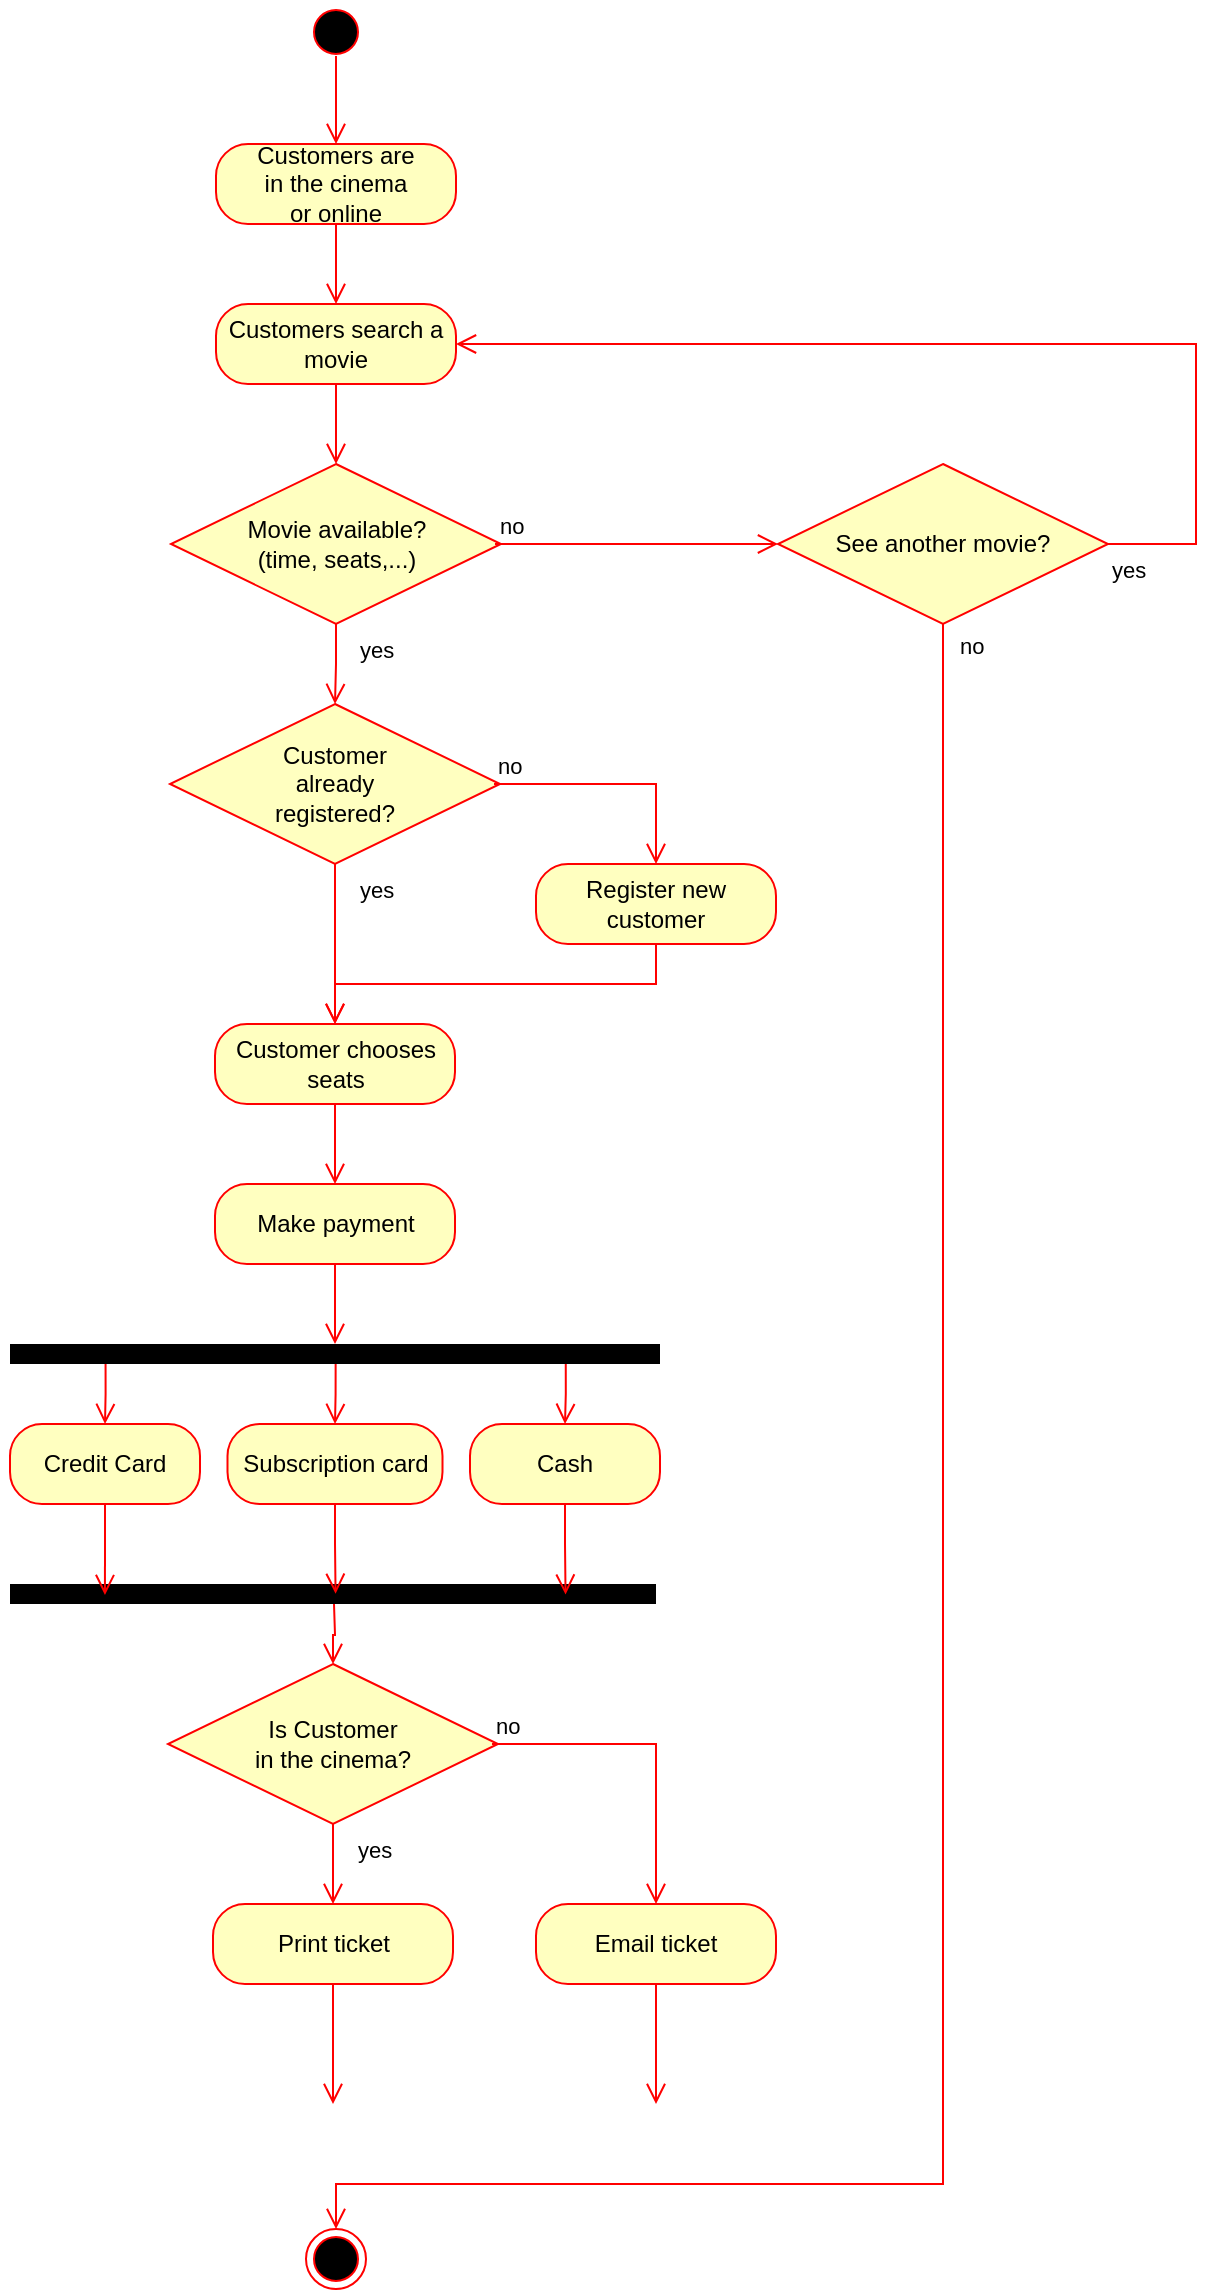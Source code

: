 <mxfile version="20.5.1" type="github">
  <diagram id="C5RBs43oDa-KdzZeNtuy" name="Page-1">
    <mxGraphModel dx="1217" dy="456" grid="1" gridSize="10" guides="1" tooltips="1" connect="1" arrows="1" fold="1" page="1" pageScale="1" pageWidth="827" pageHeight="1169" math="0" shadow="0">
      <root>
        <mxCell id="WIyWlLk6GJQsqaUBKTNV-0" />
        <mxCell id="WIyWlLk6GJQsqaUBKTNV-1" parent="WIyWlLk6GJQsqaUBKTNV-0" />
        <mxCell id="-Ooaph7mHIyz4COmNBUZ-46" value="" style="line;strokeWidth=10;html=1;hachureGap=4;fillColor=default;" parent="WIyWlLk6GJQsqaUBKTNV-1" vertex="1">
          <mxGeometry x="57" y="800" width="323" height="10" as="geometry" />
        </mxCell>
        <mxCell id="d-0WzPou0_PA_nqknbwb-0" value="" style="ellipse;html=1;shape=endState;fillColor=#000000;strokeColor=#ff0000;" parent="WIyWlLk6GJQsqaUBKTNV-1" vertex="1">
          <mxGeometry x="205" y="1122.5" width="30" height="30" as="geometry" />
        </mxCell>
        <mxCell id="d-0WzPou0_PA_nqknbwb-2" value="" style="ellipse;html=1;shape=startState;fillColor=#000000;strokeColor=#ff0000;" parent="WIyWlLk6GJQsqaUBKTNV-1" vertex="1">
          <mxGeometry x="205" y="9" width="30" height="30" as="geometry" />
        </mxCell>
        <mxCell id="d-0WzPou0_PA_nqknbwb-3" value="" style="edgeStyle=orthogonalEdgeStyle;html=1;verticalAlign=bottom;endArrow=open;endSize=8;strokeColor=#ff0000;rounded=0;targetPerimeterSpacing=0;sourcePerimeterSpacing=-3;entryX=0.5;entryY=0;entryDx=0;entryDy=0;" parent="WIyWlLk6GJQsqaUBKTNV-1" source="d-0WzPou0_PA_nqknbwb-2" edge="1" target="r5k3dsKe4HduvH3jmYTa-0">
          <mxGeometry relative="1" as="geometry">
            <mxPoint x="220" y="99" as="targetPoint" />
          </mxGeometry>
        </mxCell>
        <mxCell id="r5k3dsKe4HduvH3jmYTa-0" value="Customers are&lt;br&gt;in the cinema&lt;br&gt;or online" style="rounded=1;whiteSpace=wrap;html=1;arcSize=40;fontColor=#000000;fillColor=#ffffc0;strokeColor=#ff0000;" vertex="1" parent="WIyWlLk6GJQsqaUBKTNV-1">
          <mxGeometry x="160" y="80" width="120" height="40" as="geometry" />
        </mxCell>
        <mxCell id="r5k3dsKe4HduvH3jmYTa-1" value="" style="edgeStyle=orthogonalEdgeStyle;html=1;verticalAlign=bottom;endArrow=open;endSize=8;strokeColor=#ff0000;rounded=0;sourcePerimeterSpacing=-3;targetPerimeterSpacing=0;exitX=0.5;exitY=1;exitDx=0;exitDy=0;entryX=0.5;entryY=0;entryDx=0;entryDy=0;" edge="1" source="r5k3dsKe4HduvH3jmYTa-0" parent="WIyWlLk6GJQsqaUBKTNV-1" target="r5k3dsKe4HduvH3jmYTa-2">
          <mxGeometry relative="1" as="geometry">
            <mxPoint x="220" y="180" as="targetPoint" />
          </mxGeometry>
        </mxCell>
        <mxCell id="r5k3dsKe4HduvH3jmYTa-2" value="Customers search a movie" style="rounded=1;whiteSpace=wrap;html=1;arcSize=40;fontColor=#000000;fillColor=#ffffc0;strokeColor=#ff0000;" vertex="1" parent="WIyWlLk6GJQsqaUBKTNV-1">
          <mxGeometry x="160" y="160" width="120" height="40" as="geometry" />
        </mxCell>
        <mxCell id="r5k3dsKe4HduvH3jmYTa-3" value="" style="edgeStyle=orthogonalEdgeStyle;html=1;verticalAlign=bottom;endArrow=open;endSize=8;strokeColor=#ff0000;rounded=0;sourcePerimeterSpacing=-3;targetPerimeterSpacing=0;exitX=0.5;exitY=1;exitDx=0;exitDy=0;entryX=0.5;entryY=0;entryDx=0;entryDy=0;" edge="1" source="r5k3dsKe4HduvH3jmYTa-2" parent="WIyWlLk6GJQsqaUBKTNV-1" target="r5k3dsKe4HduvH3jmYTa-5">
          <mxGeometry relative="1" as="geometry">
            <mxPoint x="220" y="260" as="targetPoint" />
            <mxPoint x="260" y="230" as="sourcePoint" />
          </mxGeometry>
        </mxCell>
        <mxCell id="r5k3dsKe4HduvH3jmYTa-5" value="Movie available?&lt;br&gt;(time, seats,...)" style="rhombus;whiteSpace=wrap;html=1;fillColor=#ffffc0;strokeColor=#ff0000;" vertex="1" parent="WIyWlLk6GJQsqaUBKTNV-1">
          <mxGeometry x="137.5" y="240" width="165" height="80" as="geometry" />
        </mxCell>
        <mxCell id="r5k3dsKe4HduvH3jmYTa-6" value="no" style="edgeStyle=orthogonalEdgeStyle;html=1;align=left;verticalAlign=bottom;endArrow=open;endSize=8;strokeColor=#ff0000;rounded=0;sourcePerimeterSpacing=-3;targetPerimeterSpacing=0;entryX=0;entryY=0.5;entryDx=0;entryDy=0;" edge="1" source="r5k3dsKe4HduvH3jmYTa-5" parent="WIyWlLk6GJQsqaUBKTNV-1" target="r5k3dsKe4HduvH3jmYTa-14">
          <mxGeometry x="-1" relative="1" as="geometry">
            <mxPoint x="370" y="280" as="targetPoint" />
          </mxGeometry>
        </mxCell>
        <mxCell id="r5k3dsKe4HduvH3jmYTa-7" value="yes" style="edgeStyle=orthogonalEdgeStyle;html=1;align=left;verticalAlign=top;endArrow=open;endSize=8;strokeColor=#ff0000;rounded=0;sourcePerimeterSpacing=-3;targetPerimeterSpacing=0;exitX=0.5;exitY=1;exitDx=0;exitDy=0;entryX=0.5;entryY=0;entryDx=0;entryDy=0;" edge="1" source="r5k3dsKe4HduvH3jmYTa-5" parent="WIyWlLk6GJQsqaUBKTNV-1" target="r5k3dsKe4HduvH3jmYTa-20">
          <mxGeometry x="-1" y="10" relative="1" as="geometry">
            <mxPoint x="220" y="350" as="targetPoint" />
            <mxPoint x="50" y="300" as="sourcePoint" />
            <mxPoint as="offset" />
          </mxGeometry>
        </mxCell>
        <mxCell id="r5k3dsKe4HduvH3jmYTa-14" value="See another movie?" style="rhombus;whiteSpace=wrap;html=1;fillColor=#ffffc0;strokeColor=#ff0000;" vertex="1" parent="WIyWlLk6GJQsqaUBKTNV-1">
          <mxGeometry x="441" y="240" width="165" height="80" as="geometry" />
        </mxCell>
        <mxCell id="r5k3dsKe4HduvH3jmYTa-15" value="no" style="edgeStyle=orthogonalEdgeStyle;html=1;align=left;verticalAlign=bottom;endArrow=open;endSize=8;strokeColor=#ff0000;rounded=0;sourcePerimeterSpacing=-3;targetPerimeterSpacing=0;exitX=0.5;exitY=1;exitDx=0;exitDy=0;entryX=0.5;entryY=0;entryDx=0;entryDy=0;" edge="1" parent="WIyWlLk6GJQsqaUBKTNV-1" source="r5k3dsKe4HduvH3jmYTa-14" target="d-0WzPou0_PA_nqknbwb-0">
          <mxGeometry x="-0.964" y="6" relative="1" as="geometry">
            <mxPoint x="650" y="380" as="targetPoint" />
            <Array as="points">
              <mxPoint x="524" y="1100" />
              <mxPoint x="220" y="1100" />
            </Array>
            <mxPoint as="offset" />
          </mxGeometry>
        </mxCell>
        <mxCell id="r5k3dsKe4HduvH3jmYTa-16" value="yes" style="edgeStyle=orthogonalEdgeStyle;html=1;align=left;verticalAlign=top;endArrow=open;endSize=8;strokeColor=#ff0000;rounded=0;sourcePerimeterSpacing=-3;targetPerimeterSpacing=0;exitX=1;exitY=0.5;exitDx=0;exitDy=0;entryX=1;entryY=0.5;entryDx=0;entryDy=0;" edge="1" parent="WIyWlLk6GJQsqaUBKTNV-1" source="r5k3dsKe4HduvH3jmYTa-14" target="r5k3dsKe4HduvH3jmYTa-2">
          <mxGeometry x="-1" relative="1" as="geometry">
            <mxPoint x="662.5" y="503" as="targetPoint" />
            <mxPoint x="492.5" y="453" as="sourcePoint" />
            <Array as="points">
              <mxPoint x="650" y="280" />
              <mxPoint x="650" y="180" />
            </Array>
          </mxGeometry>
        </mxCell>
        <mxCell id="r5k3dsKe4HduvH3jmYTa-20" value="Customer&lt;br&gt;already&lt;br&gt;registered?" style="rhombus;whiteSpace=wrap;html=1;fillColor=#ffffc0;strokeColor=#ff0000;" vertex="1" parent="WIyWlLk6GJQsqaUBKTNV-1">
          <mxGeometry x="137" y="360" width="165" height="80" as="geometry" />
        </mxCell>
        <mxCell id="r5k3dsKe4HduvH3jmYTa-21" value="no" style="edgeStyle=orthogonalEdgeStyle;html=1;align=left;verticalAlign=bottom;endArrow=open;endSize=8;strokeColor=#ff0000;rounded=0;sourcePerimeterSpacing=-3;targetPerimeterSpacing=0;entryX=0.5;entryY=0;entryDx=0;entryDy=0;" edge="1" parent="WIyWlLk6GJQsqaUBKTNV-1" source="r5k3dsKe4HduvH3jmYTa-20" target="r5k3dsKe4HduvH3jmYTa-23">
          <mxGeometry x="-1" relative="1" as="geometry">
            <mxPoint x="360" y="400" as="targetPoint" />
          </mxGeometry>
        </mxCell>
        <mxCell id="r5k3dsKe4HduvH3jmYTa-22" value="yes" style="edgeStyle=orthogonalEdgeStyle;html=1;align=left;verticalAlign=top;endArrow=open;endSize=8;strokeColor=#ff0000;rounded=0;sourcePerimeterSpacing=-3;targetPerimeterSpacing=0;exitX=0.5;exitY=1;exitDx=0;exitDy=0;entryX=0.5;entryY=0;entryDx=0;entryDy=0;" edge="1" parent="WIyWlLk6GJQsqaUBKTNV-1" source="r5k3dsKe4HduvH3jmYTa-20" target="r5k3dsKe4HduvH3jmYTa-25">
          <mxGeometry x="-1" y="10" relative="1" as="geometry">
            <mxPoint x="219.5" y="470" as="targetPoint" />
            <mxPoint x="49.5" y="420" as="sourcePoint" />
            <mxPoint as="offset" />
          </mxGeometry>
        </mxCell>
        <mxCell id="r5k3dsKe4HduvH3jmYTa-23" value="Register new customer" style="rounded=1;whiteSpace=wrap;html=1;arcSize=40;fontColor=#000000;fillColor=#ffffc0;strokeColor=#ff0000;" vertex="1" parent="WIyWlLk6GJQsqaUBKTNV-1">
          <mxGeometry x="320" y="440" width="120" height="40" as="geometry" />
        </mxCell>
        <mxCell id="r5k3dsKe4HduvH3jmYTa-24" value="" style="edgeStyle=orthogonalEdgeStyle;html=1;verticalAlign=bottom;endArrow=open;endSize=8;strokeColor=#ff0000;rounded=0;sourcePerimeterSpacing=-3;targetPerimeterSpacing=0;exitX=0.5;exitY=1;exitDx=0;exitDy=0;entryX=0.5;entryY=0;entryDx=0;entryDy=0;" edge="1" source="r5k3dsKe4HduvH3jmYTa-23" parent="WIyWlLk6GJQsqaUBKTNV-1" target="r5k3dsKe4HduvH3jmYTa-25">
          <mxGeometry relative="1" as="geometry">
            <mxPoint x="220" y="480" as="targetPoint" />
          </mxGeometry>
        </mxCell>
        <mxCell id="r5k3dsKe4HduvH3jmYTa-25" value="Customer chooses seats" style="rounded=1;whiteSpace=wrap;html=1;arcSize=40;fontColor=#000000;fillColor=#ffffc0;strokeColor=#ff0000;" vertex="1" parent="WIyWlLk6GJQsqaUBKTNV-1">
          <mxGeometry x="159.5" y="520" width="120" height="40" as="geometry" />
        </mxCell>
        <mxCell id="r5k3dsKe4HduvH3jmYTa-26" value="" style="edgeStyle=orthogonalEdgeStyle;html=1;verticalAlign=bottom;endArrow=open;endSize=8;strokeColor=#ff0000;rounded=0;sourcePerimeterSpacing=-3;targetPerimeterSpacing=0;exitX=0.5;exitY=1;exitDx=0;exitDy=0;entryX=0.5;entryY=0;entryDx=0;entryDy=0;" edge="1" source="r5k3dsKe4HduvH3jmYTa-25" parent="WIyWlLk6GJQsqaUBKTNV-1" target="r5k3dsKe4HduvH3jmYTa-27">
          <mxGeometry relative="1" as="geometry">
            <mxPoint x="220" y="580" as="targetPoint" />
            <mxPoint x="280" y="560" as="sourcePoint" />
          </mxGeometry>
        </mxCell>
        <mxCell id="r5k3dsKe4HduvH3jmYTa-27" value="Make payment" style="rounded=1;whiteSpace=wrap;html=1;arcSize=40;fontColor=#000000;fillColor=#ffffc0;strokeColor=#ff0000;" vertex="1" parent="WIyWlLk6GJQsqaUBKTNV-1">
          <mxGeometry x="159.5" y="600" width="120" height="40" as="geometry" />
        </mxCell>
        <mxCell id="r5k3dsKe4HduvH3jmYTa-28" value="" style="edgeStyle=orthogonalEdgeStyle;html=1;verticalAlign=bottom;endArrow=open;endSize=8;strokeColor=#ff0000;rounded=0;sourcePerimeterSpacing=-3;targetPerimeterSpacing=0;exitX=0.5;exitY=1;exitDx=0;exitDy=0;" edge="1" source="r5k3dsKe4HduvH3jmYTa-27" parent="WIyWlLk6GJQsqaUBKTNV-1" target="-Ooaph7mHIyz4COmNBUZ-32">
          <mxGeometry relative="1" as="geometry">
            <mxPoint x="220" y="680" as="targetPoint" />
            <mxPoint x="310" y="654" as="sourcePoint" />
          </mxGeometry>
        </mxCell>
        <mxCell id="r5k3dsKe4HduvH3jmYTa-36" value="Credit Card" style="rounded=1;whiteSpace=wrap;html=1;arcSize=40;fontColor=#000000;fillColor=#ffffc0;strokeColor=#ff0000;" vertex="1" parent="WIyWlLk6GJQsqaUBKTNV-1">
          <mxGeometry x="57" y="720" width="95" height="40" as="geometry" />
        </mxCell>
        <mxCell id="r5k3dsKe4HduvH3jmYTa-37" value="" style="edgeStyle=orthogonalEdgeStyle;html=1;verticalAlign=bottom;endArrow=open;endSize=8;strokeColor=#ff0000;rounded=0;targetPerimeterSpacing=0;exitX=0.5;exitY=1;exitDx=0;exitDy=0;startArrow=none;entryX=0.86;entryY=0.531;entryDx=0;entryDy=0;entryPerimeter=0;" edge="1" source="r5k3dsKe4HduvH3jmYTa-38" parent="WIyWlLk6GJQsqaUBKTNV-1" target="-Ooaph7mHIyz4COmNBUZ-46">
          <mxGeometry relative="1" as="geometry">
            <mxPoint x="335" y="800" as="targetPoint" />
            <mxPoint x="690" y="809" as="sourcePoint" />
          </mxGeometry>
        </mxCell>
        <mxCell id="r5k3dsKe4HduvH3jmYTa-40" value="Subscription card" style="rounded=1;whiteSpace=wrap;html=1;arcSize=40;fontColor=#000000;fillColor=#ffffc0;strokeColor=#ff0000;" vertex="1" parent="WIyWlLk6GJQsqaUBKTNV-1">
          <mxGeometry x="165.75" y="720" width="107.5" height="40" as="geometry" />
        </mxCell>
        <mxCell id="r5k3dsKe4HduvH3jmYTa-38" value="Cash" style="rounded=1;whiteSpace=wrap;html=1;arcSize=40;fontColor=#000000;fillColor=#ffffc0;strokeColor=#ff0000;" vertex="1" parent="WIyWlLk6GJQsqaUBKTNV-1">
          <mxGeometry x="287" y="720" width="95" height="40" as="geometry" />
        </mxCell>
        <mxCell id="r5k3dsKe4HduvH3jmYTa-43" value="" style="html=1;verticalAlign=bottom;endArrow=open;endSize=8;strokeColor=#ff0000;rounded=0;targetPerimeterSpacing=0;startArrow=none;exitX=0.5;exitY=1;exitDx=0;exitDy=0;entryX=0.147;entryY=0.553;entryDx=0;entryDy=0;entryPerimeter=0;sourcePerimeterSpacing=0;" edge="1" parent="WIyWlLk6GJQsqaUBKTNV-1" source="r5k3dsKe4HduvH3jmYTa-36" target="-Ooaph7mHIyz4COmNBUZ-46">
          <mxGeometry relative="1" as="geometry">
            <mxPoint x="105" y="800" as="targetPoint" />
            <mxPoint x="160" y="809" as="sourcePoint" />
          </mxGeometry>
        </mxCell>
        <mxCell id="r5k3dsKe4HduvH3jmYTa-44" value="" style="edgeStyle=orthogonalEdgeStyle;html=1;verticalAlign=bottom;endArrow=open;endSize=8;strokeColor=#ff0000;rounded=0;targetPerimeterSpacing=0;exitX=0.5;exitY=1;exitDx=0;exitDy=0;startArrow=none;entryX=0.504;entryY=0.491;entryDx=0;entryDy=0;entryPerimeter=0;" edge="1" parent="WIyWlLk6GJQsqaUBKTNV-1" source="r5k3dsKe4HduvH3jmYTa-40" target="-Ooaph7mHIyz4COmNBUZ-46">
          <mxGeometry relative="1" as="geometry">
            <mxPoint x="220" y="799" as="targetPoint" />
            <mxPoint x="354.5" y="809" as="sourcePoint" />
          </mxGeometry>
        </mxCell>
        <mxCell id="r5k3dsKe4HduvH3jmYTa-45" value="" style="edgeStyle=orthogonalEdgeStyle;html=1;verticalAlign=bottom;endArrow=open;endSize=8;strokeColor=#ff0000;rounded=0;targetPerimeterSpacing=0;startArrow=none;entryX=0.5;entryY=0;entryDx=0;entryDy=0;exitX=0.855;exitY=0.509;exitDx=0;exitDy=0;exitPerimeter=0;" edge="1" parent="WIyWlLk6GJQsqaUBKTNV-1" source="-Ooaph7mHIyz4COmNBUZ-32" target="r5k3dsKe4HduvH3jmYTa-38">
          <mxGeometry relative="1" as="geometry">
            <mxPoint x="345" y="790" as="targetPoint" />
            <mxPoint x="335" y="690" as="sourcePoint" />
          </mxGeometry>
        </mxCell>
        <mxCell id="r5k3dsKe4HduvH3jmYTa-46" value="" style="edgeStyle=orthogonalEdgeStyle;html=1;verticalAlign=bottom;endArrow=open;endSize=8;strokeColor=#ff0000;rounded=0;targetPerimeterSpacing=0;startArrow=none;entryX=0.5;entryY=0;entryDx=0;entryDy=0;exitX=0.147;exitY=0.547;exitDx=0;exitDy=0;exitPerimeter=0;" edge="1" parent="WIyWlLk6GJQsqaUBKTNV-1" source="-Ooaph7mHIyz4COmNBUZ-32" target="r5k3dsKe4HduvH3jmYTa-36">
          <mxGeometry relative="1" as="geometry">
            <mxPoint x="115" y="790" as="targetPoint" />
            <mxPoint x="105" y="690" as="sourcePoint" />
          </mxGeometry>
        </mxCell>
        <mxCell id="r5k3dsKe4HduvH3jmYTa-47" value="" style="edgeStyle=orthogonalEdgeStyle;html=1;verticalAlign=bottom;endArrow=open;endSize=8;strokeColor=#ff0000;rounded=0;targetPerimeterSpacing=0;startArrow=none;entryX=0.5;entryY=0;entryDx=0;entryDy=0;exitX=0.501;exitY=0.509;exitDx=0;exitDy=0;exitPerimeter=0;" edge="1" parent="WIyWlLk6GJQsqaUBKTNV-1" source="-Ooaph7mHIyz4COmNBUZ-32" target="r5k3dsKe4HduvH3jmYTa-40">
          <mxGeometry relative="1" as="geometry">
            <mxPoint x="229" y="790" as="targetPoint" />
            <mxPoint x="220" y="690" as="sourcePoint" />
          </mxGeometry>
        </mxCell>
        <mxCell id="-Ooaph7mHIyz4COmNBUZ-32" value="" style="line;strokeWidth=10;html=1;hachureGap=4;fillColor=default;" parent="WIyWlLk6GJQsqaUBKTNV-1" vertex="1">
          <mxGeometry x="57" y="680" width="325" height="10" as="geometry" />
        </mxCell>
        <mxCell id="r5k3dsKe4HduvH3jmYTa-51" value="Is Customer&lt;br&gt;in the cinema?" style="rhombus;whiteSpace=wrap;html=1;fillColor=#ffffc0;strokeColor=#ff0000;" vertex="1" parent="WIyWlLk6GJQsqaUBKTNV-1">
          <mxGeometry x="136" y="840" width="165" height="80" as="geometry" />
        </mxCell>
        <mxCell id="r5k3dsKe4HduvH3jmYTa-52" value="no" style="edgeStyle=orthogonalEdgeStyle;html=1;align=left;verticalAlign=bottom;endArrow=open;endSize=8;strokeColor=#ff0000;rounded=0;sourcePerimeterSpacing=-3;targetPerimeterSpacing=0;entryX=0.5;entryY=0;entryDx=0;entryDy=0;" edge="1" parent="WIyWlLk6GJQsqaUBKTNV-1" source="r5k3dsKe4HduvH3jmYTa-51" target="r5k3dsKe4HduvH3jmYTa-57">
          <mxGeometry x="-1" relative="1" as="geometry">
            <mxPoint x="843.5" y="903" as="targetPoint" />
          </mxGeometry>
        </mxCell>
        <mxCell id="r5k3dsKe4HduvH3jmYTa-53" value="yes" style="edgeStyle=orthogonalEdgeStyle;html=1;align=left;verticalAlign=top;endArrow=open;endSize=8;strokeColor=#ff0000;rounded=0;sourcePerimeterSpacing=-3;targetPerimeterSpacing=0;exitX=0.5;exitY=1;exitDx=0;exitDy=0;entryX=0.5;entryY=0;entryDx=0;entryDy=0;" edge="1" parent="WIyWlLk6GJQsqaUBKTNV-1" source="r5k3dsKe4HduvH3jmYTa-51" target="r5k3dsKe4HduvH3jmYTa-55">
          <mxGeometry x="-1" y="10" relative="1" as="geometry">
            <mxPoint x="622" y="983" as="targetPoint" />
            <mxPoint x="452.5" y="923" as="sourcePoint" />
            <mxPoint as="offset" />
          </mxGeometry>
        </mxCell>
        <mxCell id="r5k3dsKe4HduvH3jmYTa-54" value="" style="edgeStyle=orthogonalEdgeStyle;html=1;verticalAlign=bottom;endArrow=open;endSize=8;strokeColor=#ff0000;rounded=0;targetPerimeterSpacing=0;startArrow=none;entryX=0.5;entryY=0;entryDx=0;entryDy=0;" edge="1" parent="WIyWlLk6GJQsqaUBKTNV-1" target="r5k3dsKe4HduvH3jmYTa-51">
          <mxGeometry relative="1" as="geometry">
            <mxPoint x="229.792" y="814.91" as="targetPoint" />
            <mxPoint x="219" y="810" as="sourcePoint" />
          </mxGeometry>
        </mxCell>
        <mxCell id="r5k3dsKe4HduvH3jmYTa-55" value="Print ticket" style="rounded=1;whiteSpace=wrap;html=1;arcSize=40;fontColor=#000000;fillColor=#ffffc0;strokeColor=#ff0000;" vertex="1" parent="WIyWlLk6GJQsqaUBKTNV-1">
          <mxGeometry x="158.5" y="960" width="120" height="40" as="geometry" />
        </mxCell>
        <mxCell id="r5k3dsKe4HduvH3jmYTa-56" value="" style="edgeStyle=orthogonalEdgeStyle;html=1;verticalAlign=bottom;endArrow=open;endSize=8;strokeColor=#ff0000;rounded=0;sourcePerimeterSpacing=0;targetPerimeterSpacing=0;" edge="1" source="r5k3dsKe4HduvH3jmYTa-55" parent="WIyWlLk6GJQsqaUBKTNV-1">
          <mxGeometry relative="1" as="geometry">
            <mxPoint x="218.5" y="1060" as="targetPoint" />
          </mxGeometry>
        </mxCell>
        <mxCell id="r5k3dsKe4HduvH3jmYTa-57" value="Email ticket" style="rounded=1;whiteSpace=wrap;html=1;arcSize=40;fontColor=#000000;fillColor=#ffffc0;strokeColor=#ff0000;" vertex="1" parent="WIyWlLk6GJQsqaUBKTNV-1">
          <mxGeometry x="320" y="960" width="120" height="40" as="geometry" />
        </mxCell>
        <mxCell id="r5k3dsKe4HduvH3jmYTa-58" value="" style="edgeStyle=orthogonalEdgeStyle;html=1;verticalAlign=bottom;endArrow=open;endSize=8;strokeColor=#ff0000;rounded=0;sourcePerimeterSpacing=0;targetPerimeterSpacing=0;" edge="1" source="r5k3dsKe4HduvH3jmYTa-57" parent="WIyWlLk6GJQsqaUBKTNV-1">
          <mxGeometry relative="1" as="geometry">
            <mxPoint x="380" y="1060" as="targetPoint" />
          </mxGeometry>
        </mxCell>
      </root>
    </mxGraphModel>
  </diagram>
</mxfile>
